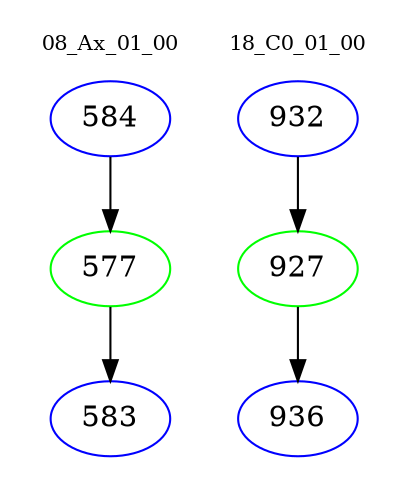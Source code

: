 digraph{
subgraph cluster_0 {
color = white
label = "08_Ax_01_00";
fontsize=10;
T0_584 [label="584", color="blue"]
T0_584 -> T0_577 [color="black"]
T0_577 [label="577", color="green"]
T0_577 -> T0_583 [color="black"]
T0_583 [label="583", color="blue"]
}
subgraph cluster_1 {
color = white
label = "18_C0_01_00";
fontsize=10;
T1_932 [label="932", color="blue"]
T1_932 -> T1_927 [color="black"]
T1_927 [label="927", color="green"]
T1_927 -> T1_936 [color="black"]
T1_936 [label="936", color="blue"]
}
}
